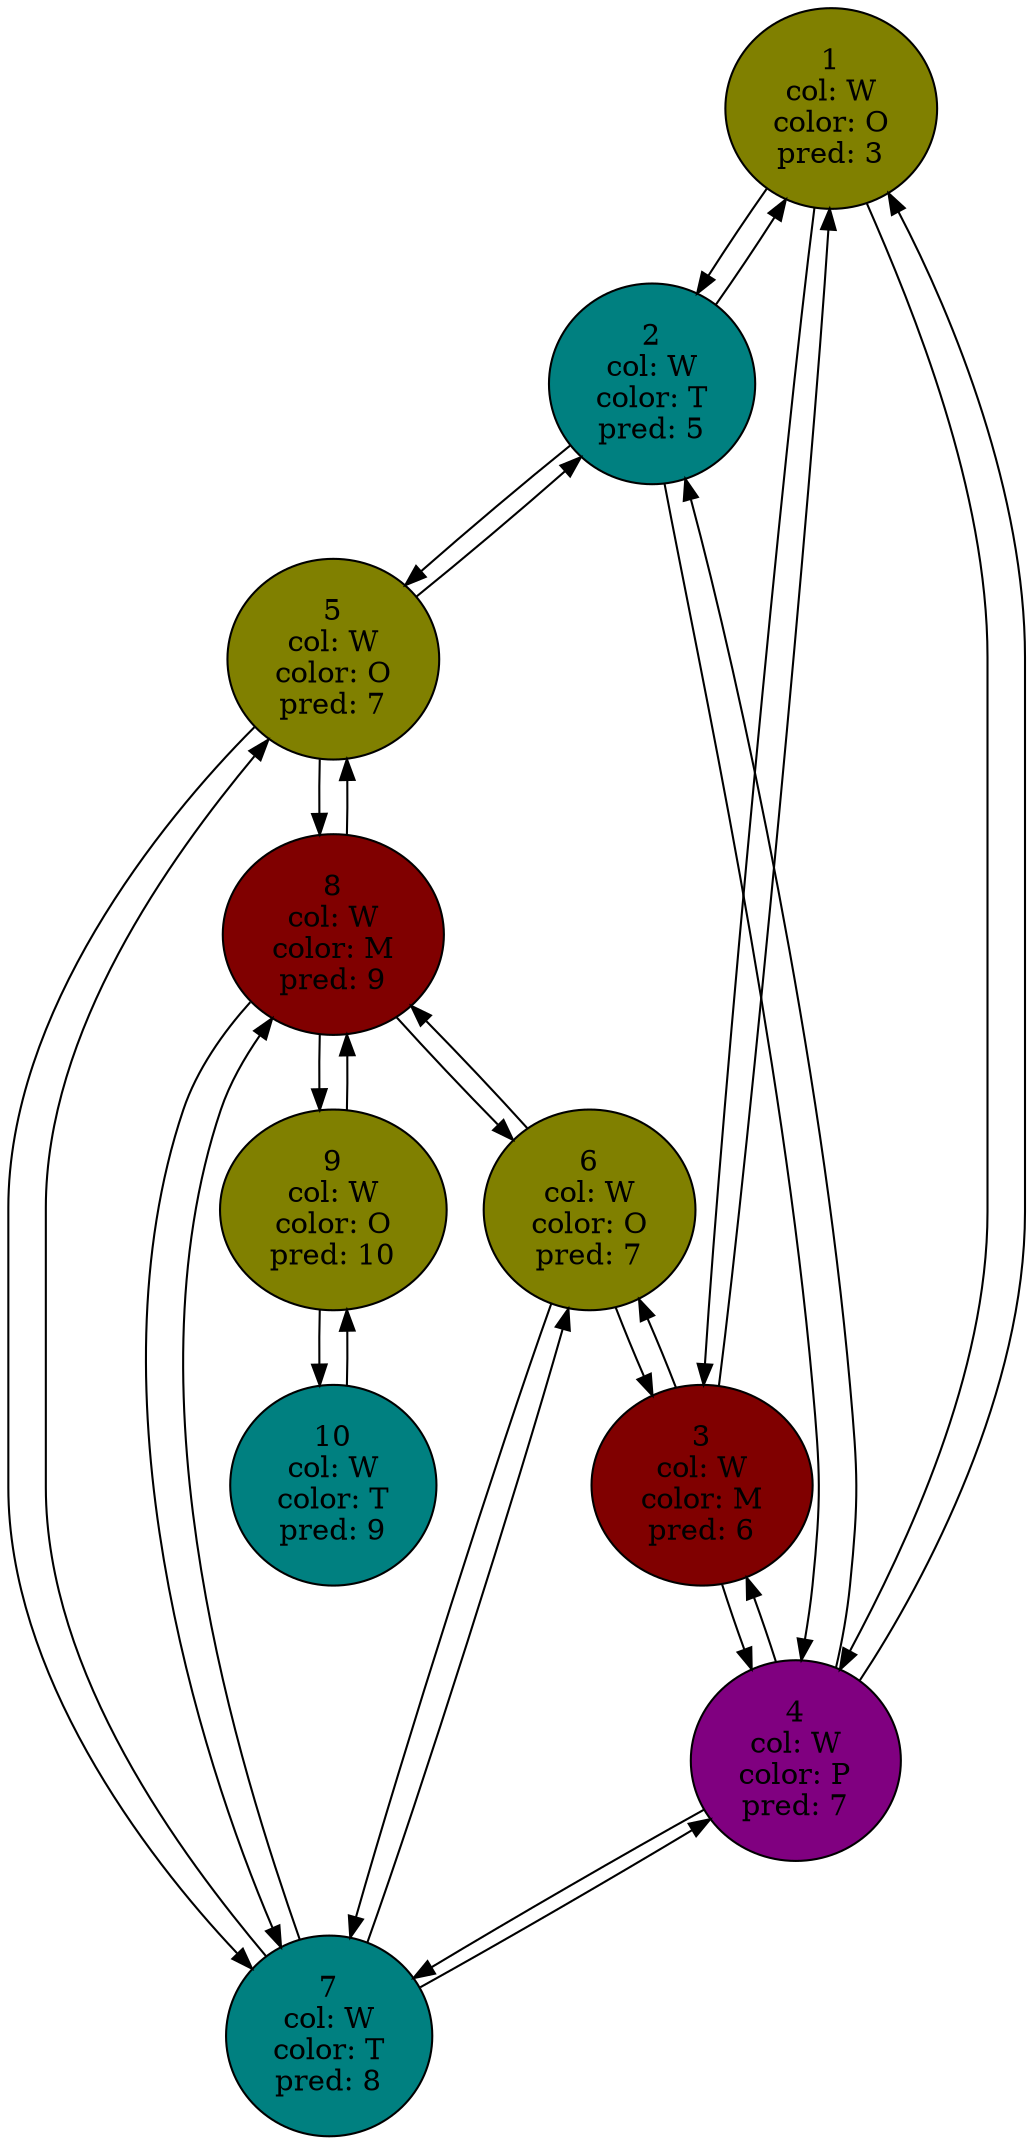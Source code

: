 digraph{node [style=bold]1->2;1->3;1->4;2->1;2->4;2->5;3->1;3->4;3->6;4->1;4->2;4->3;4->7;5->2;5->7;5->8;6->3;6->7;6->8;7->4;7->5;7->6;7->8;8->5;8->6;8->7;8->9;9->8;9->10;10->9;1 [fillcolor = "#808000"style=filled, label="1\ncol: W\ncolor: O\npred: 3\n"];2 [fillcolor = "#008080"style=filled, label="2\ncol: W\ncolor: T\npred: 5\n"];3 [fillcolor = "#800000"style=filled, label="3\ncol: W\ncolor: M\npred: 6\n"];4 [fillcolor = "#800080"style=filled, label="4\ncol: W\ncolor: P\npred: 7\n"];5 [fillcolor = "#808000"style=filled, label="5\ncol: W\ncolor: O\npred: 7\n"];6 [fillcolor = "#808000"style=filled, label="6\ncol: W\ncolor: O\npred: 7\n"];7 [fillcolor = "#008080"style=filled, label="7\ncol: W\ncolor: T\npred: 8\n"];8 [fillcolor = "#800000"style=filled, label="8\ncol: W\ncolor: M\npred: 9\n"];9 [fillcolor = "#808000"style=filled, label="9\ncol: W\ncolor: O\npred: 10\n"];10 [fillcolor = "#008080"style=filled, label="10\ncol: W\ncolor: T\npred: 9\n"];}
